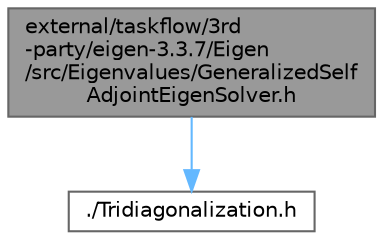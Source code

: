 digraph "external/taskflow/3rd-party/eigen-3.3.7/Eigen/src/Eigenvalues/GeneralizedSelfAdjointEigenSolver.h"
{
 // LATEX_PDF_SIZE
  bgcolor="transparent";
  edge [fontname=Helvetica,fontsize=10,labelfontname=Helvetica,labelfontsize=10];
  node [fontname=Helvetica,fontsize=10,shape=box,height=0.2,width=0.4];
  Node1 [id="Node000001",label="external/taskflow/3rd\l-party/eigen-3.3.7/Eigen\l/src/Eigenvalues/GeneralizedSelf\lAdjointEigenSolver.h",height=0.2,width=0.4,color="gray40", fillcolor="grey60", style="filled", fontcolor="black",tooltip=" "];
  Node1 -> Node2 [id="edge1_Node000001_Node000002",color="steelblue1",style="solid",tooltip=" "];
  Node2 [id="Node000002",label="./Tridiagonalization.h",height=0.2,width=0.4,color="grey40", fillcolor="white", style="filled",URL="$_tridiagonalization_8h.html",tooltip=" "];
}
